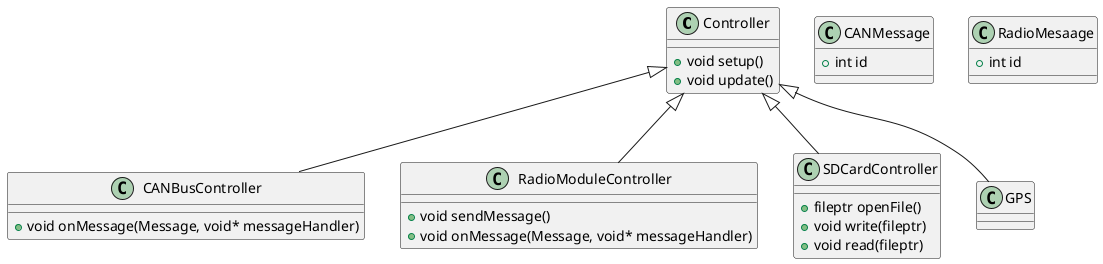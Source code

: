 @startuml Classes

class Controller {
    + void setup()
    + void update()
}

class CANBusController {
    + void onMessage(Message, void* messageHandler)
}

class RadioModuleController {
    + void sendMessage()
    + void onMessage(Message, void* messageHandler)
}

class SDCardController {
    + fileptr openFile()
    + void write(fileptr)
    + void read(fileptr)
}

class CANMessage {
    + int id
}

class RadioMesaage {
    + int id
}

Controller <|-- GPS 
Controller <|-- CANBusController
Controller <|-- RadioModuleController
Controller <|-- SDCardController


@enduml